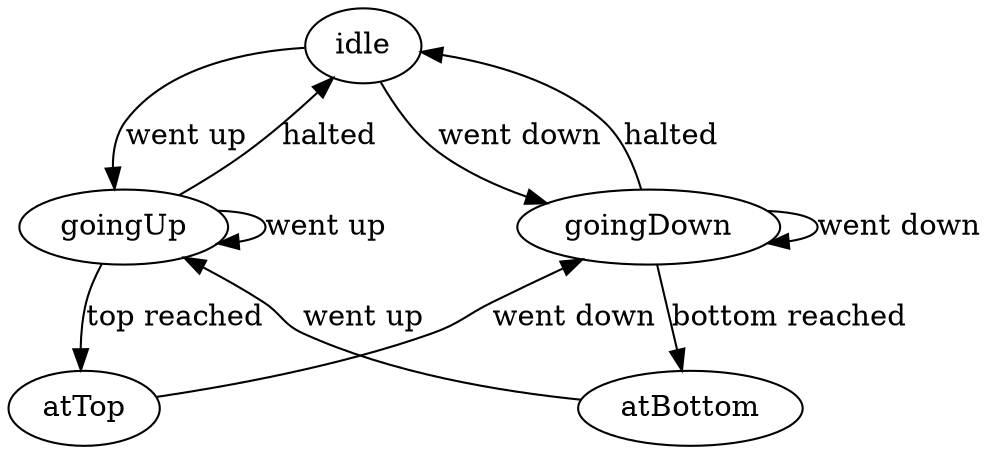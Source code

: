 digraph elevator
{
    idle -> goingUp [label="went up"]
    goingUp -> idle [label="halted"]
    goingUp -> goingUp  [label="went up"]
    goingUp -> atTop  [label="top reached"]
    idle -> goingDown [label="went down"]
    goingDown -> idle  [label="halted"]
    goingDown -> goingDown  [label="went down"]
    goingDown -> atBottom  [label="bottom reached"]
    atTop  -> goingDown [label="went down" constraint=false]
    atBottom  -> goingUp  [label="went up" constraint=false]
}